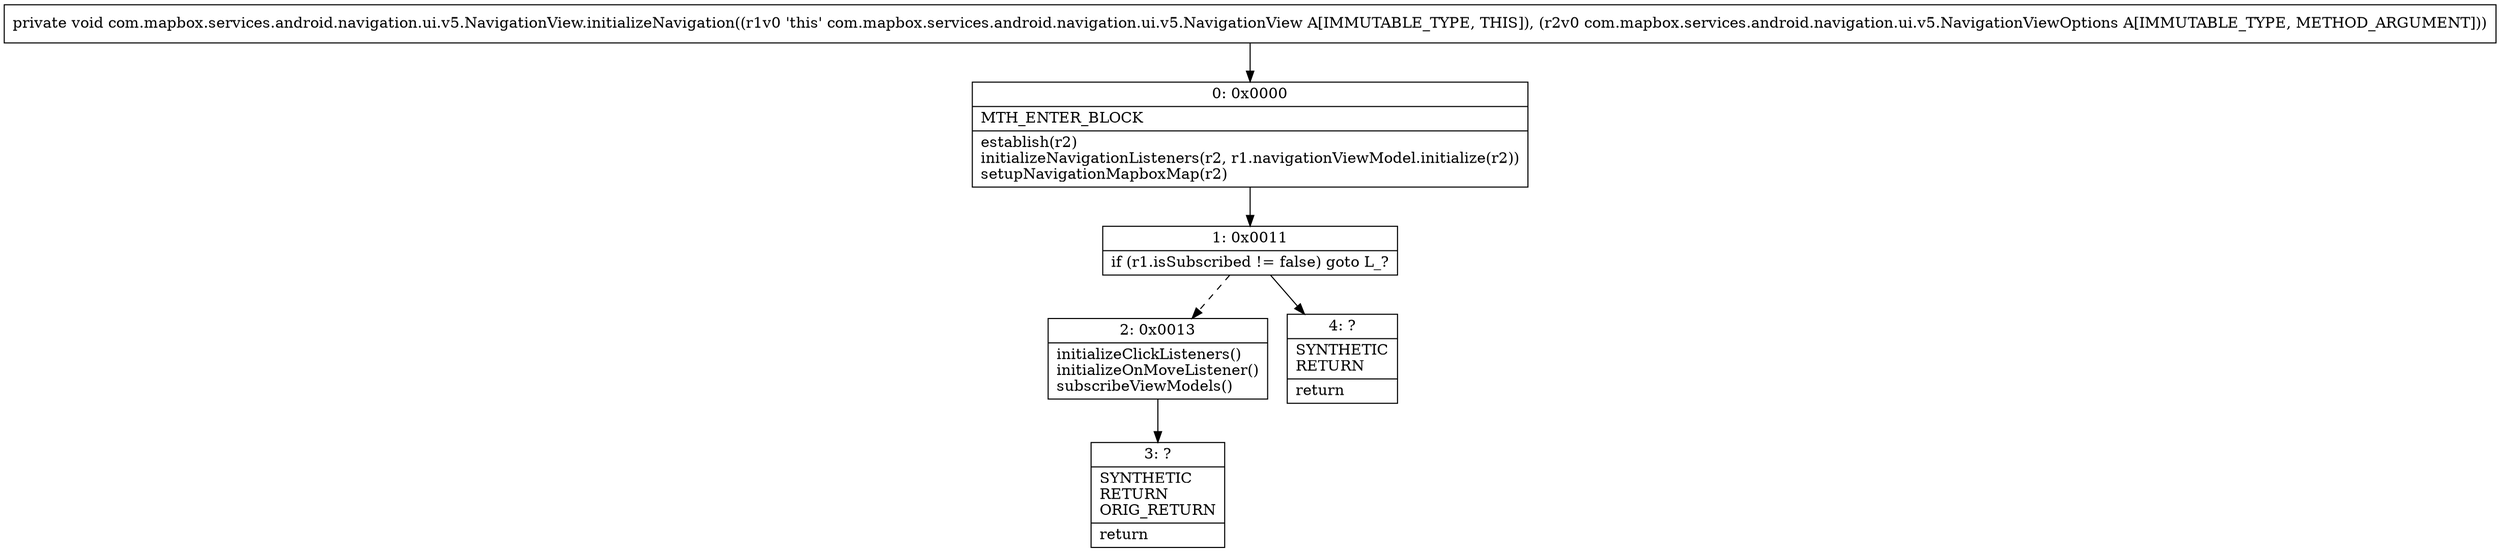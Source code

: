 digraph "CFG forcom.mapbox.services.android.navigation.ui.v5.NavigationView.initializeNavigation(Lcom\/mapbox\/services\/android\/navigation\/ui\/v5\/NavigationViewOptions;)V" {
Node_0 [shape=record,label="{0\:\ 0x0000|MTH_ENTER_BLOCK\l|establish(r2)\linitializeNavigationListeners(r2, r1.navigationViewModel.initialize(r2))\lsetupNavigationMapboxMap(r2)\l}"];
Node_1 [shape=record,label="{1\:\ 0x0011|if (r1.isSubscribed != false) goto L_?\l}"];
Node_2 [shape=record,label="{2\:\ 0x0013|initializeClickListeners()\linitializeOnMoveListener()\lsubscribeViewModels()\l}"];
Node_3 [shape=record,label="{3\:\ ?|SYNTHETIC\lRETURN\lORIG_RETURN\l|return\l}"];
Node_4 [shape=record,label="{4\:\ ?|SYNTHETIC\lRETURN\l|return\l}"];
MethodNode[shape=record,label="{private void com.mapbox.services.android.navigation.ui.v5.NavigationView.initializeNavigation((r1v0 'this' com.mapbox.services.android.navigation.ui.v5.NavigationView A[IMMUTABLE_TYPE, THIS]), (r2v0 com.mapbox.services.android.navigation.ui.v5.NavigationViewOptions A[IMMUTABLE_TYPE, METHOD_ARGUMENT])) }"];
MethodNode -> Node_0;
Node_0 -> Node_1;
Node_1 -> Node_2[style=dashed];
Node_1 -> Node_4;
Node_2 -> Node_3;
}

